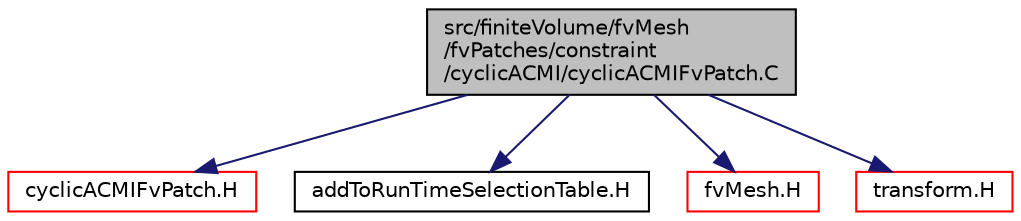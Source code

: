 digraph "src/finiteVolume/fvMesh/fvPatches/constraint/cyclicACMI/cyclicACMIFvPatch.C"
{
  bgcolor="transparent";
  edge [fontname="Helvetica",fontsize="10",labelfontname="Helvetica",labelfontsize="10"];
  node [fontname="Helvetica",fontsize="10",shape=record];
  Node0 [label="src/finiteVolume/fvMesh\l/fvPatches/constraint\l/cyclicACMI/cyclicACMIFvPatch.C",height=0.2,width=0.4,color="black", fillcolor="grey75", style="filled", fontcolor="black"];
  Node0 -> Node1 [color="midnightblue",fontsize="10",style="solid",fontname="Helvetica"];
  Node1 [label="cyclicACMIFvPatch.H",height=0.2,width=0.4,color="red",URL="$a03770.html"];
  Node0 -> Node237 [color="midnightblue",fontsize="10",style="solid",fontname="Helvetica"];
  Node237 [label="addToRunTimeSelectionTable.H",height=0.2,width=0.4,color="black",URL="$a09989.html",tooltip="Macros for easy insertion into run-time selection tables. "];
  Node0 -> Node238 [color="midnightblue",fontsize="10",style="solid",fontname="Helvetica"];
  Node238 [label="fvMesh.H",height=0.2,width=0.4,color="red",URL="$a03719.html"];
  Node0 -> Node315 [color="midnightblue",fontsize="10",style="solid",fontname="Helvetica"];
  Node315 [label="transform.H",height=0.2,width=0.4,color="red",URL="$a13637.html",tooltip="3D tensor transformation operations. "];
}
